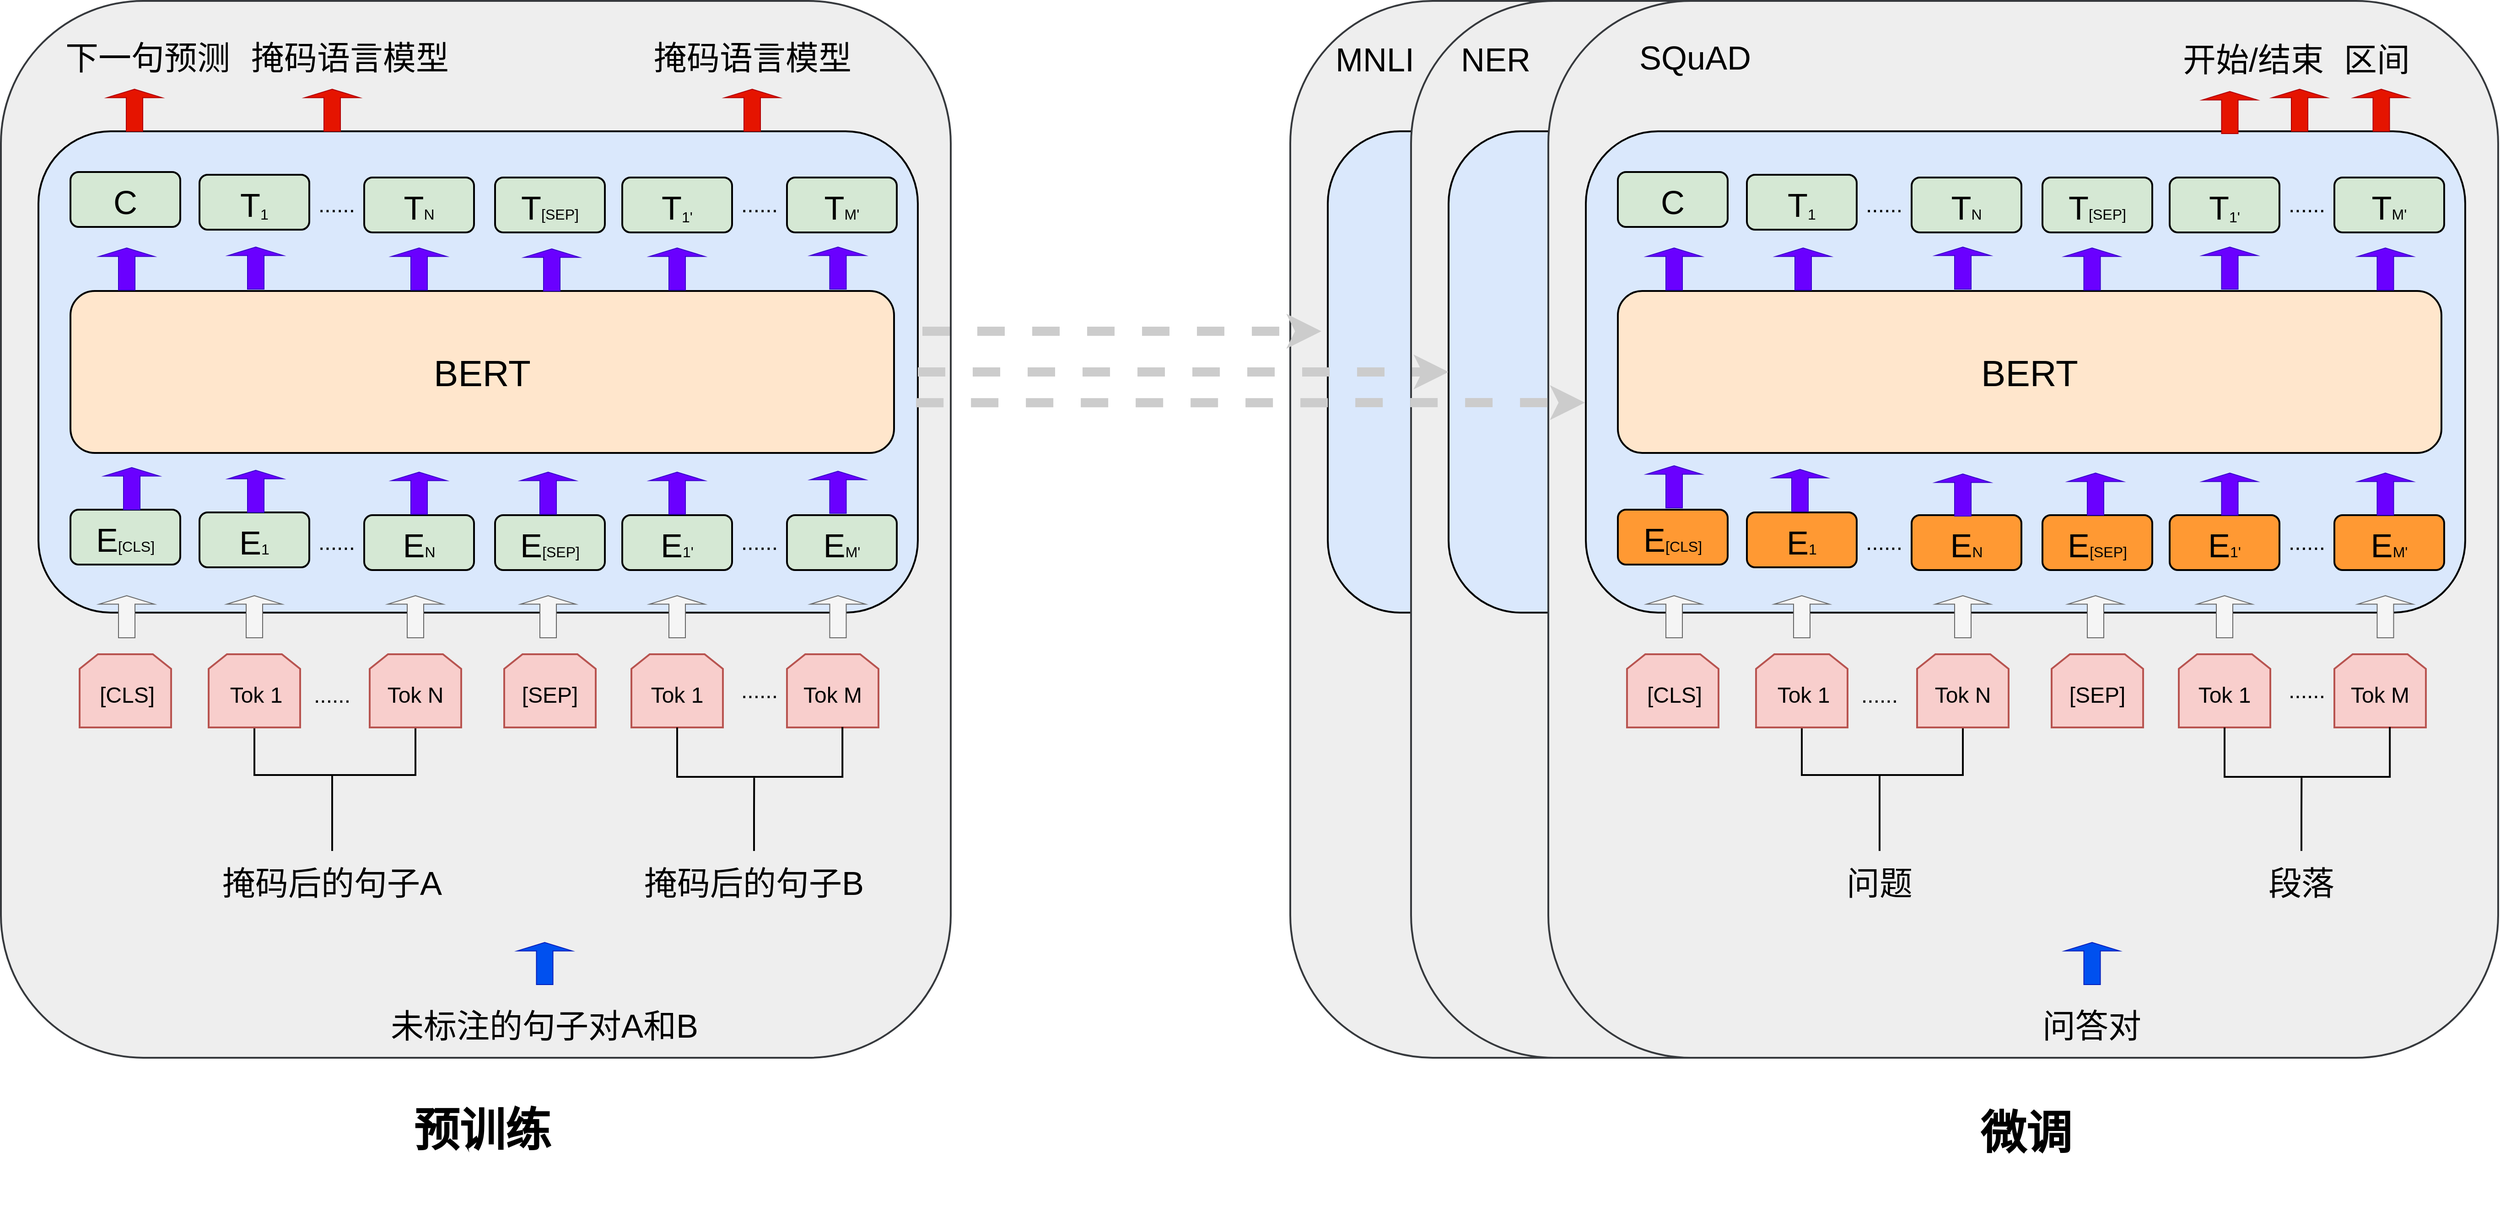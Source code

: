 <mxfile version="27.1.6">
  <diagram name="Page-1" id="RHcWUUviunv-SL23B2lr">
    <mxGraphModel dx="3485" dy="2060" grid="0" gridSize="10" guides="1" tooltips="1" connect="1" arrows="1" fold="1" page="0" pageScale="1" pageWidth="850" pageHeight="1100" math="0" shadow="0">
      <root>
        <mxCell id="0" />
        <mxCell id="1" parent="0" />
        <mxCell id="CfoRzwzxVOL5DCLn1S8z-71" value="" style="rounded=1;whiteSpace=wrap;html=1;strokeWidth=2;fillColor=#eeeeee;strokeColor=#36393d;" vertex="1" parent="1">
          <mxGeometry x="-229" y="51" width="1038" height="1155" as="geometry" />
        </mxCell>
        <mxCell id="CfoRzwzxVOL5DCLn1S8z-65" value="" style="rounded=1;whiteSpace=wrap;html=1;fillColor=#dae8fc;strokeColor=default;strokeWidth=2;" vertex="1" parent="1">
          <mxGeometry x="-188" y="193.5" width="961" height="526" as="geometry" />
        </mxCell>
        <mxCell id="CfoRzwzxVOL5DCLn1S8z-1" value="" style="rounded=1;whiteSpace=wrap;html=1;fillColor=#d5e8d4;strokeColor=#000000;strokeWidth=2;" vertex="1" parent="1">
          <mxGeometry x="-153" y="238" width="120" height="60" as="geometry" />
        </mxCell>
        <mxCell id="CfoRzwzxVOL5DCLn1S8z-2" value="&lt;font style=&quot;font-size: 36px;&quot;&gt;C&lt;/font&gt;" style="text;html=1;align=center;verticalAlign=middle;whiteSpace=wrap;rounded=0;" vertex="1" parent="1">
          <mxGeometry x="-123" y="256" width="60" height="30" as="geometry" />
        </mxCell>
        <mxCell id="CfoRzwzxVOL5DCLn1S8z-3" value="" style="rounded=1;whiteSpace=wrap;html=1;fillColor=#d5e8d4;strokeColor=#000000;strokeWidth=2;" vertex="1" parent="1">
          <mxGeometry x="-12" y="241" width="120" height="60" as="geometry" />
        </mxCell>
        <mxCell id="CfoRzwzxVOL5DCLn1S8z-4" value="&lt;span style=&quot;font-size: 36px;&quot;&gt;T&lt;/span&gt;&lt;sub style=&quot;&quot;&gt;&lt;font style=&quot;font-size: 16px;&quot;&gt;1&lt;/font&gt;&lt;/sub&gt;" style="text;html=1;align=center;verticalAlign=middle;whiteSpace=wrap;rounded=0;" vertex="1" parent="1">
          <mxGeometry x="18" y="259" width="60" height="30" as="geometry" />
        </mxCell>
        <mxCell id="CfoRzwzxVOL5DCLn1S8z-5" value="" style="rounded=1;whiteSpace=wrap;html=1;fillColor=#d5e8d4;strokeColor=#000000;strokeWidth=2;" vertex="1" parent="1">
          <mxGeometry x="168" y="244" width="120" height="60" as="geometry" />
        </mxCell>
        <mxCell id="CfoRzwzxVOL5DCLn1S8z-6" value="&lt;span style=&quot;font-size: 36px;&quot;&gt;T&lt;/span&gt;&lt;span style=&quot;font-size: 16px;&quot;&gt;N&lt;/span&gt;" style="text;html=1;align=center;verticalAlign=middle;whiteSpace=wrap;rounded=0;" vertex="1" parent="1">
          <mxGeometry x="198" y="262" width="60" height="30" as="geometry" />
        </mxCell>
        <mxCell id="CfoRzwzxVOL5DCLn1S8z-7" value="" style="rounded=1;whiteSpace=wrap;html=1;fillColor=#d5e8d4;strokeColor=#000000;strokeWidth=2;" vertex="1" parent="1">
          <mxGeometry x="311" y="244" width="120" height="60" as="geometry" />
        </mxCell>
        <mxCell id="CfoRzwzxVOL5DCLn1S8z-8" value="&lt;span style=&quot;font-size: 36px;&quot;&gt;T&lt;/span&gt;&lt;span style=&quot;font-size: 16px;&quot;&gt;[SEP]&lt;/span&gt;" style="text;html=1;align=center;verticalAlign=middle;whiteSpace=wrap;rounded=0;" vertex="1" parent="1">
          <mxGeometry x="341" y="262" width="60" height="30" as="geometry" />
        </mxCell>
        <mxCell id="CfoRzwzxVOL5DCLn1S8z-9" value="" style="rounded=1;whiteSpace=wrap;html=1;fillColor=#d5e8d4;strokeColor=#000000;strokeWidth=2;" vertex="1" parent="1">
          <mxGeometry x="450" y="244" width="120" height="60" as="geometry" />
        </mxCell>
        <mxCell id="CfoRzwzxVOL5DCLn1S8z-10" value="&lt;span style=&quot;font-size: 36px;&quot;&gt;T&lt;/span&gt;&lt;sub style=&quot;&quot;&gt;&lt;font style=&quot;font-size: 16px;&quot;&gt;1&#39;&lt;/font&gt;&lt;/sub&gt;" style="text;html=1;align=center;verticalAlign=middle;whiteSpace=wrap;rounded=0;" vertex="1" parent="1">
          <mxGeometry x="480" y="262" width="60" height="30" as="geometry" />
        </mxCell>
        <mxCell id="CfoRzwzxVOL5DCLn1S8z-13" value="" style="rounded=1;whiteSpace=wrap;html=1;fillColor=#d5e8d4;strokeColor=#000000;strokeWidth=2;" vertex="1" parent="1">
          <mxGeometry x="630" y="244" width="120" height="60" as="geometry" />
        </mxCell>
        <mxCell id="CfoRzwzxVOL5DCLn1S8z-14" value="&lt;span style=&quot;font-size: 36px;&quot;&gt;T&lt;/span&gt;&lt;span style=&quot;font-size: 16px;&quot;&gt;M&#39;&lt;/span&gt;" style="text;html=1;align=center;verticalAlign=middle;whiteSpace=wrap;rounded=0;" vertex="1" parent="1">
          <mxGeometry x="660" y="262" width="60" height="30" as="geometry" />
        </mxCell>
        <mxCell id="CfoRzwzxVOL5DCLn1S8z-15" value="&lt;font style=&quot;font-size: 24px;&quot;&gt;......&lt;/font&gt;" style="text;html=1;align=center;verticalAlign=middle;whiteSpace=wrap;rounded=0;" vertex="1" parent="1">
          <mxGeometry x="108" y="259" width="60" height="30" as="geometry" />
        </mxCell>
        <mxCell id="CfoRzwzxVOL5DCLn1S8z-17" value="&lt;font style=&quot;font-size: 24px;&quot;&gt;......&lt;/font&gt;" style="text;html=1;align=center;verticalAlign=middle;whiteSpace=wrap;rounded=0;" vertex="1" parent="1">
          <mxGeometry x="570" y="259" width="60" height="30" as="geometry" />
        </mxCell>
        <mxCell id="CfoRzwzxVOL5DCLn1S8z-18" value="" style="rounded=1;whiteSpace=wrap;html=1;fillColor=#d5e8d4;strokeColor=#000000;strokeWidth=2;" vertex="1" parent="1">
          <mxGeometry x="-153" y="607" width="120" height="60" as="geometry" />
        </mxCell>
        <mxCell id="CfoRzwzxVOL5DCLn1S8z-19" value="&lt;span style=&quot;font-size: 36px;&quot;&gt;E&lt;/span&gt;&lt;font style=&quot;font-size: 16px;&quot;&gt;[CLS]&lt;/font&gt;" style="text;html=1;align=center;verticalAlign=middle;whiteSpace=wrap;rounded=0;" vertex="1" parent="1">
          <mxGeometry x="-123" y="625" width="60" height="30" as="geometry" />
        </mxCell>
        <mxCell id="CfoRzwzxVOL5DCLn1S8z-20" value="" style="rounded=1;whiteSpace=wrap;html=1;fillColor=#d5e8d4;strokeColor=#000000;strokeWidth=2;" vertex="1" parent="1">
          <mxGeometry x="-12" y="610" width="120" height="60" as="geometry" />
        </mxCell>
        <mxCell id="CfoRzwzxVOL5DCLn1S8z-21" value="&lt;sub style=&quot;&quot;&gt;&lt;font style=&quot;font-size: 36px;&quot;&gt;E&lt;/font&gt;&lt;font style=&quot;font-size: 16px;&quot;&gt;1&lt;/font&gt;&lt;/sub&gt;" style="text;html=1;align=center;verticalAlign=middle;whiteSpace=wrap;rounded=0;" vertex="1" parent="1">
          <mxGeometry x="18" y="628" width="60" height="30" as="geometry" />
        </mxCell>
        <mxCell id="CfoRzwzxVOL5DCLn1S8z-22" value="" style="rounded=1;whiteSpace=wrap;html=1;fillColor=#d5e8d4;strokeColor=#000000;strokeWidth=2;" vertex="1" parent="1">
          <mxGeometry x="168" y="613" width="120" height="60" as="geometry" />
        </mxCell>
        <mxCell id="CfoRzwzxVOL5DCLn1S8z-23" value="&lt;span style=&quot;font-size: 36px;&quot;&gt;E&lt;/span&gt;&lt;span style=&quot;font-size: 16px;&quot;&gt;N&lt;/span&gt;" style="text;html=1;align=center;verticalAlign=middle;whiteSpace=wrap;rounded=0;" vertex="1" parent="1">
          <mxGeometry x="198" y="631" width="60" height="30" as="geometry" />
        </mxCell>
        <mxCell id="CfoRzwzxVOL5DCLn1S8z-24" value="" style="rounded=1;whiteSpace=wrap;html=1;fillColor=#d5e8d4;strokeColor=#000000;strokeWidth=2;" vertex="1" parent="1">
          <mxGeometry x="311" y="613" width="120" height="60" as="geometry" />
        </mxCell>
        <mxCell id="CfoRzwzxVOL5DCLn1S8z-25" value="&lt;span style=&quot;font-size: 36px;&quot;&gt;E&lt;/span&gt;&lt;span style=&quot;font-size: 16px;&quot;&gt;[SEP]&lt;/span&gt;" style="text;html=1;align=center;verticalAlign=middle;whiteSpace=wrap;rounded=0;" vertex="1" parent="1">
          <mxGeometry x="341" y="631" width="60" height="30" as="geometry" />
        </mxCell>
        <mxCell id="CfoRzwzxVOL5DCLn1S8z-26" value="" style="rounded=1;whiteSpace=wrap;html=1;fillColor=#d5e8d4;strokeColor=#000000;strokeWidth=2;" vertex="1" parent="1">
          <mxGeometry x="450" y="613" width="120" height="60" as="geometry" />
        </mxCell>
        <mxCell id="CfoRzwzxVOL5DCLn1S8z-27" value="&lt;sub style=&quot;&quot;&gt;&lt;font style=&quot;font-size: 36px;&quot;&gt;E&lt;/font&gt;&lt;font style=&quot;font-size: 16px;&quot;&gt;1&#39;&lt;/font&gt;&lt;/sub&gt;" style="text;html=1;align=center;verticalAlign=middle;whiteSpace=wrap;rounded=0;" vertex="1" parent="1">
          <mxGeometry x="480" y="631" width="60" height="30" as="geometry" />
        </mxCell>
        <mxCell id="CfoRzwzxVOL5DCLn1S8z-28" value="" style="rounded=1;whiteSpace=wrap;html=1;fillColor=#d5e8d4;strokeColor=#000000;strokeWidth=2;" vertex="1" parent="1">
          <mxGeometry x="630" y="613" width="120" height="60" as="geometry" />
        </mxCell>
        <mxCell id="CfoRzwzxVOL5DCLn1S8z-29" value="&lt;span style=&quot;font-size: 36px;&quot;&gt;E&lt;/span&gt;&lt;span style=&quot;font-size: 16px;&quot;&gt;M&#39;&lt;/span&gt;" style="text;html=1;align=center;verticalAlign=middle;whiteSpace=wrap;rounded=0;" vertex="1" parent="1">
          <mxGeometry x="660" y="631" width="60" height="30" as="geometry" />
        </mxCell>
        <mxCell id="CfoRzwzxVOL5DCLn1S8z-30" value="&lt;font style=&quot;font-size: 24px;&quot;&gt;......&lt;/font&gt;" style="text;html=1;align=center;verticalAlign=middle;whiteSpace=wrap;rounded=0;" vertex="1" parent="1">
          <mxGeometry x="108" y="628" width="60" height="30" as="geometry" />
        </mxCell>
        <mxCell id="CfoRzwzxVOL5DCLn1S8z-31" value="&lt;font style=&quot;font-size: 24px;&quot;&gt;......&lt;/font&gt;" style="text;html=1;align=center;verticalAlign=middle;whiteSpace=wrap;rounded=0;" vertex="1" parent="1">
          <mxGeometry x="570" y="628" width="60" height="30" as="geometry" />
        </mxCell>
        <mxCell id="CfoRzwzxVOL5DCLn1S8z-38" value="" style="shape=loopLimit;whiteSpace=wrap;html=1;strokeWidth=2;fillColor=#f8cecc;strokeColor=#b85450;" vertex="1" parent="1">
          <mxGeometry x="-143" y="765" width="100" height="80" as="geometry" />
        </mxCell>
        <mxCell id="CfoRzwzxVOL5DCLn1S8z-39" value="&lt;font style=&quot;font-size: 24px;&quot;&gt;[CLS]&lt;/font&gt;" style="text;html=1;align=center;verticalAlign=middle;whiteSpace=wrap;rounded=0;" vertex="1" parent="1">
          <mxGeometry x="-121.5" y="795" width="60" height="30" as="geometry" />
        </mxCell>
        <mxCell id="CfoRzwzxVOL5DCLn1S8z-76" style="edgeStyle=orthogonalEdgeStyle;rounded=0;orthogonalLoop=1;jettySize=auto;html=1;exitX=0.5;exitY=1;exitDx=0;exitDy=0;entryX=0.5;entryY=1;entryDx=0;entryDy=0;strokeWidth=2;endArrow=none;startFill=0;" edge="1" parent="1" source="CfoRzwzxVOL5DCLn1S8z-40" target="CfoRzwzxVOL5DCLn1S8z-42">
          <mxGeometry relative="1" as="geometry">
            <Array as="points">
              <mxPoint x="48" y="897" />
              <mxPoint x="224" y="897" />
            </Array>
          </mxGeometry>
        </mxCell>
        <mxCell id="CfoRzwzxVOL5DCLn1S8z-40" value="" style="shape=loopLimit;whiteSpace=wrap;html=1;strokeWidth=2;fillColor=#f8cecc;strokeColor=#b85450;" vertex="1" parent="1">
          <mxGeometry x="-2" y="765" width="100" height="80" as="geometry" />
        </mxCell>
        <mxCell id="CfoRzwzxVOL5DCLn1S8z-41" value="&lt;span style=&quot;font-size: 24px;&quot;&gt;Tok 1&lt;/span&gt;" style="text;html=1;align=center;verticalAlign=middle;whiteSpace=wrap;rounded=0;" vertex="1" parent="1">
          <mxGeometry x="19.5" y="795" width="60" height="30" as="geometry" />
        </mxCell>
        <mxCell id="CfoRzwzxVOL5DCLn1S8z-42" value="" style="shape=loopLimit;whiteSpace=wrap;html=1;strokeWidth=2;fillColor=#f8cecc;strokeColor=#b85450;" vertex="1" parent="1">
          <mxGeometry x="174" y="765" width="100" height="80" as="geometry" />
        </mxCell>
        <mxCell id="CfoRzwzxVOL5DCLn1S8z-43" value="&lt;span style=&quot;font-size: 24px;&quot;&gt;Tok N&lt;/span&gt;" style="text;html=1;align=center;verticalAlign=middle;whiteSpace=wrap;rounded=0;" vertex="1" parent="1">
          <mxGeometry x="188.25" y="795" width="71.5" height="30" as="geometry" />
        </mxCell>
        <mxCell id="CfoRzwzxVOL5DCLn1S8z-44" value="" style="shape=loopLimit;whiteSpace=wrap;html=1;strokeWidth=2;fillColor=#f8cecc;strokeColor=#b85450;" vertex="1" parent="1">
          <mxGeometry x="321" y="765" width="100" height="80" as="geometry" />
        </mxCell>
        <mxCell id="CfoRzwzxVOL5DCLn1S8z-45" value="&lt;span style=&quot;font-size: 24px;&quot;&gt;[SEP]&lt;/span&gt;" style="text;html=1;align=center;verticalAlign=middle;whiteSpace=wrap;rounded=0;" vertex="1" parent="1">
          <mxGeometry x="335.25" y="795" width="71.5" height="30" as="geometry" />
        </mxCell>
        <mxCell id="CfoRzwzxVOL5DCLn1S8z-46" value="" style="shape=loopLimit;whiteSpace=wrap;html=1;strokeWidth=2;fillColor=#f8cecc;strokeColor=#b85450;" vertex="1" parent="1">
          <mxGeometry x="460" y="765" width="100" height="80" as="geometry" />
        </mxCell>
        <mxCell id="CfoRzwzxVOL5DCLn1S8z-47" value="&lt;span style=&quot;font-size: 24px;&quot;&gt;Tok 1&lt;/span&gt;" style="text;html=1;align=center;verticalAlign=middle;whiteSpace=wrap;rounded=0;" vertex="1" parent="1">
          <mxGeometry x="474.25" y="795" width="71.5" height="30" as="geometry" />
        </mxCell>
        <mxCell id="CfoRzwzxVOL5DCLn1S8z-48" value="" style="shape=loopLimit;whiteSpace=wrap;html=1;strokeWidth=2;fillColor=#f8cecc;strokeColor=#b85450;" vertex="1" parent="1">
          <mxGeometry x="630" y="765" width="100" height="80" as="geometry" />
        </mxCell>
        <mxCell id="CfoRzwzxVOL5DCLn1S8z-49" value="&lt;span style=&quot;font-size: 24px;&quot;&gt;Tok M&lt;/span&gt;" style="text;html=1;align=center;verticalAlign=middle;whiteSpace=wrap;rounded=0;" vertex="1" parent="1">
          <mxGeometry x="644.25" y="795" width="71.5" height="30" as="geometry" />
        </mxCell>
        <mxCell id="CfoRzwzxVOL5DCLn1S8z-50" value="&lt;font style=&quot;font-size: 24px;&quot;&gt;......&lt;/font&gt;" style="text;html=1;align=center;verticalAlign=middle;whiteSpace=wrap;rounded=0;" vertex="1" parent="1">
          <mxGeometry x="103" y="795" width="60" height="30" as="geometry" />
        </mxCell>
        <mxCell id="CfoRzwzxVOL5DCLn1S8z-51" value="&lt;font style=&quot;font-size: 24px;&quot;&gt;......&lt;/font&gt;" style="text;html=1;align=center;verticalAlign=middle;whiteSpace=wrap;rounded=0;" vertex="1" parent="1">
          <mxGeometry x="570" y="790" width="60" height="30" as="geometry" />
        </mxCell>
        <mxCell id="CfoRzwzxVOL5DCLn1S8z-53" value="" style="shape=singleArrow;direction=north;whiteSpace=wrap;html=1;fillColor=#e51400;fontColor=#ffffff;strokeColor=#B20000;" vertex="1" parent="1">
          <mxGeometry x="-113" y="147.5" width="60" height="46" as="geometry" />
        </mxCell>
        <mxCell id="CfoRzwzxVOL5DCLn1S8z-54" value="" style="shape=singleArrow;direction=north;whiteSpace=wrap;html=1;fillColor=#f5f5f5;fontColor=#333333;strokeColor=#666666;" vertex="1" parent="1">
          <mxGeometry x="18" y="701" width="60" height="46" as="geometry" />
        </mxCell>
        <mxCell id="CfoRzwzxVOL5DCLn1S8z-56" value="" style="shape=singleArrow;direction=north;whiteSpace=wrap;html=1;fillColor=#f5f5f5;fontColor=#333333;strokeColor=#666666;" vertex="1" parent="1">
          <mxGeometry x="194" y="701" width="60" height="46" as="geometry" />
        </mxCell>
        <mxCell id="CfoRzwzxVOL5DCLn1S8z-57" value="" style="shape=singleArrow;direction=north;whiteSpace=wrap;html=1;fillColor=#f5f5f5;fontColor=#333333;strokeColor=#666666;" vertex="1" parent="1">
          <mxGeometry x="339" y="701" width="60" height="46" as="geometry" />
        </mxCell>
        <mxCell id="CfoRzwzxVOL5DCLn1S8z-58" value="" style="shape=singleArrow;direction=north;whiteSpace=wrap;html=1;fillColor=#f5f5f5;fontColor=#333333;strokeColor=#666666;" vertex="1" parent="1">
          <mxGeometry x="480" y="701" width="60" height="46" as="geometry" />
        </mxCell>
        <mxCell id="CfoRzwzxVOL5DCLn1S8z-59" value="" style="shape=singleArrow;direction=north;whiteSpace=wrap;html=1;fillColor=#f5f5f5;fontColor=#333333;strokeColor=#666666;" vertex="1" parent="1">
          <mxGeometry x="655.75" y="701" width="60" height="46" as="geometry" />
        </mxCell>
        <mxCell id="CfoRzwzxVOL5DCLn1S8z-60" value="" style="shape=singleArrow;direction=north;whiteSpace=wrap;html=1;fillColor=#f5f5f5;fontColor=#333333;strokeColor=#666666;" vertex="1" parent="1">
          <mxGeometry x="-121.5" y="701" width="60" height="46" as="geometry" />
        </mxCell>
        <mxCell id="CfoRzwzxVOL5DCLn1S8z-63" value="" style="rounded=1;whiteSpace=wrap;html=1;strokeWidth=2;fillColor=#ffe6cc;strokeColor=#000000;" vertex="1" parent="1">
          <mxGeometry x="-153" y="368" width="900" height="177" as="geometry" />
        </mxCell>
        <mxCell id="CfoRzwzxVOL5DCLn1S8z-64" value="&lt;font style=&quot;font-size: 40px;&quot;&gt;BERT&lt;/font&gt;" style="text;html=1;align=center;verticalAlign=middle;whiteSpace=wrap;rounded=0;" vertex="1" parent="1">
          <mxGeometry x="234" y="433" width="126" height="47" as="geometry" />
        </mxCell>
        <mxCell id="CfoRzwzxVOL5DCLn1S8z-66" value="" style="shape=singleArrow;direction=north;whiteSpace=wrap;html=1;fillColor=#e51400;fontColor=#ffffff;strokeColor=#B20000;" vertex="1" parent="1">
          <mxGeometry x="103" y="147.5" width="60" height="46" as="geometry" />
        </mxCell>
        <mxCell id="CfoRzwzxVOL5DCLn1S8z-67" value="" style="shape=singleArrow;direction=north;whiteSpace=wrap;html=1;fillColor=#e51400;fontColor=#ffffff;strokeColor=#B20000;" vertex="1" parent="1">
          <mxGeometry x="562" y="147.5" width="60" height="46" as="geometry" />
        </mxCell>
        <mxCell id="CfoRzwzxVOL5DCLn1S8z-68" value="&lt;font style=&quot;font-size: 36px;&quot;&gt;下一句预测&lt;/font&gt;" style="text;html=1;align=center;verticalAlign=middle;whiteSpace=wrap;rounded=0;" vertex="1" parent="1">
          <mxGeometry x="-170" y="77.5" width="203" height="70" as="geometry" />
        </mxCell>
        <mxCell id="CfoRzwzxVOL5DCLn1S8z-69" value="&lt;span style=&quot;font-size: 36px;&quot;&gt;掩码语言模型&lt;/span&gt;" style="text;html=1;align=center;verticalAlign=middle;whiteSpace=wrap;rounded=0;" vertex="1" parent="1">
          <mxGeometry x="33" y="77.5" width="238.5" height="70" as="geometry" />
        </mxCell>
        <mxCell id="CfoRzwzxVOL5DCLn1S8z-70" value="&lt;span style=&quot;font-size: 36px;&quot;&gt;掩码语言模型&lt;/span&gt;" style="text;html=1;align=center;verticalAlign=middle;whiteSpace=wrap;rounded=0;" vertex="1" parent="1">
          <mxGeometry x="472.75" y="77.5" width="238.5" height="70" as="geometry" />
        </mxCell>
        <mxCell id="CfoRzwzxVOL5DCLn1S8z-77" style="edgeStyle=orthogonalEdgeStyle;rounded=0;orthogonalLoop=1;jettySize=auto;html=1;exitX=0.5;exitY=0;exitDx=0;exitDy=0;strokeWidth=2;endArrow=none;startFill=0;" edge="1" parent="1" source="CfoRzwzxVOL5DCLn1S8z-72">
          <mxGeometry relative="1" as="geometry">
            <mxPoint x="133" y="896" as="targetPoint" />
            <Array as="points">
              <mxPoint x="133" y="929" />
              <mxPoint x="133" y="929" />
            </Array>
          </mxGeometry>
        </mxCell>
        <mxCell id="CfoRzwzxVOL5DCLn1S8z-72" value="&lt;span style=&quot;font-size: 36px;&quot;&gt;掩码后的句子A&lt;/span&gt;" style="text;html=1;align=center;verticalAlign=middle;whiteSpace=wrap;rounded=0;" vertex="1" parent="1">
          <mxGeometry x="-20" y="980" width="306" height="70" as="geometry" />
        </mxCell>
        <mxCell id="CfoRzwzxVOL5DCLn1S8z-80" style="edgeStyle=orthogonalEdgeStyle;rounded=0;orthogonalLoop=1;jettySize=auto;html=1;exitX=0.5;exitY=0;exitDx=0;exitDy=0;endArrow=none;startFill=0;strokeWidth=2;" edge="1" parent="1" source="CfoRzwzxVOL5DCLn1S8z-73">
          <mxGeometry relative="1" as="geometry">
            <mxPoint x="594.143" y="900.143" as="targetPoint" />
          </mxGeometry>
        </mxCell>
        <mxCell id="CfoRzwzxVOL5DCLn1S8z-73" value="&lt;span style=&quot;font-size: 36px;&quot;&gt;掩码后的句子B&lt;/span&gt;" style="text;html=1;align=center;verticalAlign=middle;whiteSpace=wrap;rounded=0;" vertex="1" parent="1">
          <mxGeometry x="441" y="980" width="306" height="70" as="geometry" />
        </mxCell>
        <mxCell id="CfoRzwzxVOL5DCLn1S8z-74" value="&lt;span style=&quot;font-size: 36px;&quot;&gt;未标注的句子对A和B&lt;/span&gt;" style="text;html=1;align=center;verticalAlign=middle;whiteSpace=wrap;rounded=0;" vertex="1" parent="1">
          <mxGeometry x="164.25" y="1136" width="402" height="70" as="geometry" />
        </mxCell>
        <mxCell id="CfoRzwzxVOL5DCLn1S8z-75" value="" style="shape=singleArrow;direction=north;whiteSpace=wrap;html=1;fillColor=#0050ef;fontColor=#ffffff;strokeColor=#001DBC;" vertex="1" parent="1">
          <mxGeometry x="335.25" y="1080" width="60" height="46" as="geometry" />
        </mxCell>
        <mxCell id="CfoRzwzxVOL5DCLn1S8z-78" style="edgeStyle=orthogonalEdgeStyle;rounded=0;orthogonalLoop=1;jettySize=auto;html=1;exitX=0.5;exitY=1;exitDx=0;exitDy=0;entryX=0.606;entryY=0.993;entryDx=0;entryDy=0;entryPerimeter=0;endArrow=none;startFill=0;strokeWidth=2;" edge="1" parent="1" source="CfoRzwzxVOL5DCLn1S8z-46" target="CfoRzwzxVOL5DCLn1S8z-48">
          <mxGeometry relative="1" as="geometry">
            <Array as="points">
              <mxPoint x="510" y="899" />
              <mxPoint x="691" y="899" />
            </Array>
          </mxGeometry>
        </mxCell>
        <mxCell id="CfoRzwzxVOL5DCLn1S8z-147" value="" style="rounded=1;whiteSpace=wrap;html=1;strokeWidth=2;fillColor=#eeeeee;strokeColor=#36393d;" vertex="1" parent="1">
          <mxGeometry x="1180" y="51" width="1038" height="1155" as="geometry" />
        </mxCell>
        <mxCell id="CfoRzwzxVOL5DCLn1S8z-148" value="" style="rounded=1;whiteSpace=wrap;html=1;fillColor=#dae8fc;strokeColor=default;strokeWidth=2;" vertex="1" parent="1">
          <mxGeometry x="1221" y="193.5" width="961" height="526" as="geometry" />
        </mxCell>
        <mxCell id="CfoRzwzxVOL5DCLn1S8z-203" value="&lt;span style=&quot;font-size: 36px;&quot;&gt;MNLI&lt;/span&gt;" style="text;html=1;align=center;verticalAlign=middle;whiteSpace=wrap;rounded=0;" vertex="1" parent="1">
          <mxGeometry x="1171" y="80" width="203" height="70" as="geometry" />
        </mxCell>
        <mxCell id="CfoRzwzxVOL5DCLn1S8z-280" value="" style="rounded=1;whiteSpace=wrap;html=1;strokeWidth=2;fillColor=#eeeeee;strokeColor=#36393d;" vertex="1" parent="1">
          <mxGeometry x="1312" y="51" width="1038" height="1155" as="geometry" />
        </mxCell>
        <mxCell id="CfoRzwzxVOL5DCLn1S8z-281" value="" style="rounded=1;whiteSpace=wrap;html=1;fillColor=#dae8fc;strokeColor=default;strokeWidth=2;" vertex="1" parent="1">
          <mxGeometry x="1353" y="193.5" width="961" height="526" as="geometry" />
        </mxCell>
        <mxCell id="CfoRzwzxVOL5DCLn1S8z-282" value="&lt;span style=&quot;font-size: 36px;&quot;&gt;NER&lt;/span&gt;" style="text;html=1;align=center;verticalAlign=middle;whiteSpace=wrap;rounded=0;" vertex="1" parent="1">
          <mxGeometry x="1303" y="80" width="203" height="70" as="geometry" />
        </mxCell>
        <mxCell id="CfoRzwzxVOL5DCLn1S8z-81" value="" style="rounded=1;whiteSpace=wrap;html=1;strokeWidth=2;fillColor=#eeeeee;strokeColor=#36393d;" vertex="1" parent="1">
          <mxGeometry x="1462" y="51" width="1038" height="1155" as="geometry" />
        </mxCell>
        <mxCell id="CfoRzwzxVOL5DCLn1S8z-82" value="" style="rounded=1;whiteSpace=wrap;html=1;fillColor=#dae8fc;strokeColor=default;strokeWidth=2;" vertex="1" parent="1">
          <mxGeometry x="1503" y="193.5" width="961" height="526" as="geometry" />
        </mxCell>
        <mxCell id="CfoRzwzxVOL5DCLn1S8z-83" value="" style="rounded=1;whiteSpace=wrap;html=1;fillColor=#d5e8d4;strokeColor=#000000;strokeWidth=2;" vertex="1" parent="1">
          <mxGeometry x="1538" y="238" width="120" height="60" as="geometry" />
        </mxCell>
        <mxCell id="CfoRzwzxVOL5DCLn1S8z-84" value="&lt;font style=&quot;font-size: 36px;&quot;&gt;C&lt;/font&gt;" style="text;html=1;align=center;verticalAlign=middle;whiteSpace=wrap;rounded=0;" vertex="1" parent="1">
          <mxGeometry x="1568" y="256" width="60" height="30" as="geometry" />
        </mxCell>
        <mxCell id="CfoRzwzxVOL5DCLn1S8z-85" value="" style="rounded=1;whiteSpace=wrap;html=1;fillColor=#d5e8d4;strokeColor=#000000;strokeWidth=2;" vertex="1" parent="1">
          <mxGeometry x="1679" y="241" width="120" height="60" as="geometry" />
        </mxCell>
        <mxCell id="CfoRzwzxVOL5DCLn1S8z-86" value="&lt;span style=&quot;font-size: 36px;&quot;&gt;T&lt;/span&gt;&lt;sub style=&quot;&quot;&gt;&lt;font style=&quot;font-size: 16px;&quot;&gt;1&lt;/font&gt;&lt;/sub&gt;" style="text;html=1;align=center;verticalAlign=middle;whiteSpace=wrap;rounded=0;" vertex="1" parent="1">
          <mxGeometry x="1709" y="259" width="60" height="30" as="geometry" />
        </mxCell>
        <mxCell id="CfoRzwzxVOL5DCLn1S8z-87" value="" style="rounded=1;whiteSpace=wrap;html=1;fillColor=#d5e8d4;strokeColor=#000000;strokeWidth=2;" vertex="1" parent="1">
          <mxGeometry x="1859" y="244" width="120" height="60" as="geometry" />
        </mxCell>
        <mxCell id="CfoRzwzxVOL5DCLn1S8z-88" value="&lt;span style=&quot;font-size: 36px;&quot;&gt;T&lt;/span&gt;&lt;span style=&quot;font-size: 16px;&quot;&gt;N&lt;/span&gt;" style="text;html=1;align=center;verticalAlign=middle;whiteSpace=wrap;rounded=0;" vertex="1" parent="1">
          <mxGeometry x="1889" y="262" width="60" height="30" as="geometry" />
        </mxCell>
        <mxCell id="CfoRzwzxVOL5DCLn1S8z-89" value="" style="rounded=1;whiteSpace=wrap;html=1;fillColor=#d5e8d4;strokeColor=#000000;strokeWidth=2;" vertex="1" parent="1">
          <mxGeometry x="2002" y="244" width="120" height="60" as="geometry" />
        </mxCell>
        <mxCell id="CfoRzwzxVOL5DCLn1S8z-90" value="&lt;span style=&quot;font-size: 36px;&quot;&gt;T&lt;/span&gt;&lt;span style=&quot;font-size: 16px;&quot;&gt;[SEP]&lt;/span&gt;" style="text;html=1;align=center;verticalAlign=middle;whiteSpace=wrap;rounded=0;" vertex="1" parent="1">
          <mxGeometry x="2032" y="262" width="60" height="30" as="geometry" />
        </mxCell>
        <mxCell id="CfoRzwzxVOL5DCLn1S8z-91" value="" style="rounded=1;whiteSpace=wrap;html=1;fillColor=#d5e8d4;strokeColor=#000000;strokeWidth=2;" vertex="1" parent="1">
          <mxGeometry x="2141" y="244" width="120" height="60" as="geometry" />
        </mxCell>
        <mxCell id="CfoRzwzxVOL5DCLn1S8z-92" value="&lt;span style=&quot;font-size: 36px;&quot;&gt;T&lt;/span&gt;&lt;sub style=&quot;&quot;&gt;&lt;font style=&quot;font-size: 16px;&quot;&gt;1&#39;&lt;/font&gt;&lt;/sub&gt;" style="text;html=1;align=center;verticalAlign=middle;whiteSpace=wrap;rounded=0;" vertex="1" parent="1">
          <mxGeometry x="2171" y="262" width="60" height="30" as="geometry" />
        </mxCell>
        <mxCell id="CfoRzwzxVOL5DCLn1S8z-93" value="" style="rounded=1;whiteSpace=wrap;html=1;fillColor=#d5e8d4;strokeColor=#000000;strokeWidth=2;" vertex="1" parent="1">
          <mxGeometry x="2321" y="244" width="120" height="60" as="geometry" />
        </mxCell>
        <mxCell id="CfoRzwzxVOL5DCLn1S8z-94" value="&lt;span style=&quot;font-size: 36px;&quot;&gt;T&lt;/span&gt;&lt;span style=&quot;font-size: 16px;&quot;&gt;M&#39;&lt;/span&gt;" style="text;html=1;align=center;verticalAlign=middle;whiteSpace=wrap;rounded=0;" vertex="1" parent="1">
          <mxGeometry x="2351" y="262" width="60" height="30" as="geometry" />
        </mxCell>
        <mxCell id="CfoRzwzxVOL5DCLn1S8z-95" value="&lt;font style=&quot;font-size: 24px;&quot;&gt;......&lt;/font&gt;" style="text;html=1;align=center;verticalAlign=middle;whiteSpace=wrap;rounded=0;" vertex="1" parent="1">
          <mxGeometry x="1799" y="259" width="60" height="30" as="geometry" />
        </mxCell>
        <mxCell id="CfoRzwzxVOL5DCLn1S8z-96" value="&lt;font style=&quot;font-size: 24px;&quot;&gt;......&lt;/font&gt;" style="text;html=1;align=center;verticalAlign=middle;whiteSpace=wrap;rounded=0;" vertex="1" parent="1">
          <mxGeometry x="2261" y="259" width="60" height="30" as="geometry" />
        </mxCell>
        <mxCell id="CfoRzwzxVOL5DCLn1S8z-97" value="" style="rounded=1;whiteSpace=wrap;html=1;fillColor=#FF9933;strokeColor=#000000;strokeWidth=2;" vertex="1" parent="1">
          <mxGeometry x="1538" y="607" width="120" height="60" as="geometry" />
        </mxCell>
        <mxCell id="CfoRzwzxVOL5DCLn1S8z-98" value="&lt;span style=&quot;font-size: 36px;&quot;&gt;E&lt;/span&gt;&lt;font style=&quot;font-size: 16px;&quot;&gt;[CLS]&lt;/font&gt;" style="text;html=1;align=center;verticalAlign=middle;whiteSpace=wrap;rounded=0;" vertex="1" parent="1">
          <mxGeometry x="1568" y="625" width="60" height="30" as="geometry" />
        </mxCell>
        <mxCell id="CfoRzwzxVOL5DCLn1S8z-99" value="" style="rounded=1;whiteSpace=wrap;html=1;fillColor=#FF9933;strokeColor=#000000;strokeWidth=2;" vertex="1" parent="1">
          <mxGeometry x="1679" y="610" width="120" height="60" as="geometry" />
        </mxCell>
        <mxCell id="CfoRzwzxVOL5DCLn1S8z-100" value="&lt;sub style=&quot;&quot;&gt;&lt;font style=&quot;font-size: 36px;&quot;&gt;E&lt;/font&gt;&lt;font style=&quot;font-size: 16px;&quot;&gt;1&lt;/font&gt;&lt;/sub&gt;" style="text;html=1;align=center;verticalAlign=middle;whiteSpace=wrap;rounded=0;" vertex="1" parent="1">
          <mxGeometry x="1709" y="628" width="60" height="30" as="geometry" />
        </mxCell>
        <mxCell id="CfoRzwzxVOL5DCLn1S8z-101" value="" style="rounded=1;whiteSpace=wrap;html=1;fillColor=#FF9933;strokeColor=#000000;strokeWidth=2;" vertex="1" parent="1">
          <mxGeometry x="1859" y="613" width="120" height="60" as="geometry" />
        </mxCell>
        <mxCell id="CfoRzwzxVOL5DCLn1S8z-102" value="&lt;span style=&quot;font-size: 36px;&quot;&gt;E&lt;/span&gt;&lt;span style=&quot;font-size: 16px;&quot;&gt;N&lt;/span&gt;" style="text;html=1;align=center;verticalAlign=middle;whiteSpace=wrap;rounded=0;" vertex="1" parent="1">
          <mxGeometry x="1889" y="631" width="60" height="30" as="geometry" />
        </mxCell>
        <mxCell id="CfoRzwzxVOL5DCLn1S8z-103" value="" style="rounded=1;whiteSpace=wrap;html=1;fillColor=#FF9933;strokeColor=#000000;strokeWidth=2;" vertex="1" parent="1">
          <mxGeometry x="2002" y="613" width="120" height="60" as="geometry" />
        </mxCell>
        <mxCell id="CfoRzwzxVOL5DCLn1S8z-104" value="&lt;span style=&quot;font-size: 36px;&quot;&gt;E&lt;/span&gt;&lt;span style=&quot;font-size: 16px;&quot;&gt;[SEP]&lt;/span&gt;" style="text;html=1;align=center;verticalAlign=middle;whiteSpace=wrap;rounded=0;" vertex="1" parent="1">
          <mxGeometry x="2032" y="631" width="60" height="30" as="geometry" />
        </mxCell>
        <mxCell id="CfoRzwzxVOL5DCLn1S8z-105" value="" style="rounded=1;whiteSpace=wrap;html=1;fillColor=#FF9933;strokeColor=#000000;strokeWidth=2;" vertex="1" parent="1">
          <mxGeometry x="2141" y="613" width="120" height="60" as="geometry" />
        </mxCell>
        <mxCell id="CfoRzwzxVOL5DCLn1S8z-106" value="&lt;sub style=&quot;&quot;&gt;&lt;font style=&quot;font-size: 36px;&quot;&gt;E&lt;/font&gt;&lt;font style=&quot;font-size: 16px;&quot;&gt;1&#39;&lt;/font&gt;&lt;/sub&gt;" style="text;html=1;align=center;verticalAlign=middle;whiteSpace=wrap;rounded=0;" vertex="1" parent="1">
          <mxGeometry x="2171" y="631" width="60" height="30" as="geometry" />
        </mxCell>
        <mxCell id="CfoRzwzxVOL5DCLn1S8z-107" value="" style="rounded=1;whiteSpace=wrap;html=1;fillColor=#FF9933;strokeColor=#000000;strokeWidth=2;" vertex="1" parent="1">
          <mxGeometry x="2321" y="613" width="120" height="60" as="geometry" />
        </mxCell>
        <mxCell id="CfoRzwzxVOL5DCLn1S8z-108" value="&lt;span style=&quot;font-size: 36px;&quot;&gt;E&lt;/span&gt;&lt;span style=&quot;font-size: 16px;&quot;&gt;M&#39;&lt;/span&gt;" style="text;html=1;align=center;verticalAlign=middle;whiteSpace=wrap;rounded=0;" vertex="1" parent="1">
          <mxGeometry x="2351" y="631" width="60" height="30" as="geometry" />
        </mxCell>
        <mxCell id="CfoRzwzxVOL5DCLn1S8z-109" value="&lt;font style=&quot;font-size: 24px;&quot;&gt;......&lt;/font&gt;" style="text;html=1;align=center;verticalAlign=middle;whiteSpace=wrap;rounded=0;" vertex="1" parent="1">
          <mxGeometry x="1799" y="628" width="60" height="30" as="geometry" />
        </mxCell>
        <mxCell id="CfoRzwzxVOL5DCLn1S8z-110" value="&lt;font style=&quot;font-size: 24px;&quot;&gt;......&lt;/font&gt;" style="text;html=1;align=center;verticalAlign=middle;whiteSpace=wrap;rounded=0;" vertex="1" parent="1">
          <mxGeometry x="2261" y="628" width="60" height="30" as="geometry" />
        </mxCell>
        <mxCell id="CfoRzwzxVOL5DCLn1S8z-111" value="" style="shape=loopLimit;whiteSpace=wrap;html=1;strokeWidth=2;fillColor=#f8cecc;strokeColor=#b85450;" vertex="1" parent="1">
          <mxGeometry x="1548" y="765" width="100" height="80" as="geometry" />
        </mxCell>
        <mxCell id="CfoRzwzxVOL5DCLn1S8z-112" value="&lt;font style=&quot;font-size: 24px;&quot;&gt;[CLS]&lt;/font&gt;" style="text;html=1;align=center;verticalAlign=middle;whiteSpace=wrap;rounded=0;" vertex="1" parent="1">
          <mxGeometry x="1569.5" y="795" width="60" height="30" as="geometry" />
        </mxCell>
        <mxCell id="CfoRzwzxVOL5DCLn1S8z-113" style="edgeStyle=orthogonalEdgeStyle;rounded=0;orthogonalLoop=1;jettySize=auto;html=1;exitX=0.5;exitY=1;exitDx=0;exitDy=0;entryX=0.5;entryY=1;entryDx=0;entryDy=0;strokeWidth=2;endArrow=none;startFill=0;" edge="1" parent="1" source="CfoRzwzxVOL5DCLn1S8z-114" target="CfoRzwzxVOL5DCLn1S8z-116">
          <mxGeometry relative="1" as="geometry">
            <Array as="points">
              <mxPoint x="1739" y="897" />
              <mxPoint x="1915" y="897" />
            </Array>
          </mxGeometry>
        </mxCell>
        <mxCell id="CfoRzwzxVOL5DCLn1S8z-114" value="" style="shape=loopLimit;whiteSpace=wrap;html=1;strokeWidth=2;fillColor=#f8cecc;strokeColor=#b85450;" vertex="1" parent="1">
          <mxGeometry x="1689" y="765" width="100" height="80" as="geometry" />
        </mxCell>
        <mxCell id="CfoRzwzxVOL5DCLn1S8z-115" value="&lt;span style=&quot;font-size: 24px;&quot;&gt;Tok 1&lt;/span&gt;" style="text;html=1;align=center;verticalAlign=middle;whiteSpace=wrap;rounded=0;" vertex="1" parent="1">
          <mxGeometry x="1710.5" y="795" width="60" height="30" as="geometry" />
        </mxCell>
        <mxCell id="CfoRzwzxVOL5DCLn1S8z-116" value="" style="shape=loopLimit;whiteSpace=wrap;html=1;strokeWidth=2;fillColor=#f8cecc;strokeColor=#b85450;" vertex="1" parent="1">
          <mxGeometry x="1865" y="765" width="100" height="80" as="geometry" />
        </mxCell>
        <mxCell id="CfoRzwzxVOL5DCLn1S8z-117" value="&lt;span style=&quot;font-size: 24px;&quot;&gt;Tok N&lt;/span&gt;" style="text;html=1;align=center;verticalAlign=middle;whiteSpace=wrap;rounded=0;" vertex="1" parent="1">
          <mxGeometry x="1879.25" y="795" width="71.5" height="30" as="geometry" />
        </mxCell>
        <mxCell id="CfoRzwzxVOL5DCLn1S8z-118" value="" style="shape=loopLimit;whiteSpace=wrap;html=1;strokeWidth=2;fillColor=#f8cecc;strokeColor=#b85450;" vertex="1" parent="1">
          <mxGeometry x="2012" y="765" width="100" height="80" as="geometry" />
        </mxCell>
        <mxCell id="CfoRzwzxVOL5DCLn1S8z-119" value="&lt;span style=&quot;font-size: 24px;&quot;&gt;[SEP]&lt;/span&gt;" style="text;html=1;align=center;verticalAlign=middle;whiteSpace=wrap;rounded=0;" vertex="1" parent="1">
          <mxGeometry x="2026.25" y="795" width="71.5" height="30" as="geometry" />
        </mxCell>
        <mxCell id="CfoRzwzxVOL5DCLn1S8z-120" value="" style="shape=loopLimit;whiteSpace=wrap;html=1;strokeWidth=2;fillColor=#f8cecc;strokeColor=#b85450;" vertex="1" parent="1">
          <mxGeometry x="2151" y="765" width="100" height="80" as="geometry" />
        </mxCell>
        <mxCell id="CfoRzwzxVOL5DCLn1S8z-121" value="&lt;span style=&quot;font-size: 24px;&quot;&gt;Tok 1&lt;/span&gt;" style="text;html=1;align=center;verticalAlign=middle;whiteSpace=wrap;rounded=0;" vertex="1" parent="1">
          <mxGeometry x="2165.25" y="795" width="71.5" height="30" as="geometry" />
        </mxCell>
        <mxCell id="CfoRzwzxVOL5DCLn1S8z-122" value="" style="shape=loopLimit;whiteSpace=wrap;html=1;strokeWidth=2;fillColor=#f8cecc;strokeColor=#b85450;" vertex="1" parent="1">
          <mxGeometry x="2321" y="765" width="100" height="80" as="geometry" />
        </mxCell>
        <mxCell id="CfoRzwzxVOL5DCLn1S8z-123" value="&lt;span style=&quot;font-size: 24px;&quot;&gt;Tok M&lt;/span&gt;" style="text;html=1;align=center;verticalAlign=middle;whiteSpace=wrap;rounded=0;" vertex="1" parent="1">
          <mxGeometry x="2335.25" y="795" width="71.5" height="30" as="geometry" />
        </mxCell>
        <mxCell id="CfoRzwzxVOL5DCLn1S8z-124" value="&lt;font style=&quot;font-size: 24px;&quot;&gt;......&lt;/font&gt;" style="text;html=1;align=center;verticalAlign=middle;whiteSpace=wrap;rounded=0;" vertex="1" parent="1">
          <mxGeometry x="1794" y="795" width="60" height="30" as="geometry" />
        </mxCell>
        <mxCell id="CfoRzwzxVOL5DCLn1S8z-125" value="&lt;font style=&quot;font-size: 24px;&quot;&gt;......&lt;/font&gt;" style="text;html=1;align=center;verticalAlign=middle;whiteSpace=wrap;rounded=0;" vertex="1" parent="1">
          <mxGeometry x="2261" y="790" width="60" height="30" as="geometry" />
        </mxCell>
        <mxCell id="CfoRzwzxVOL5DCLn1S8z-127" value="" style="shape=singleArrow;direction=north;whiteSpace=wrap;html=1;fillColor=#f5f5f5;fontColor=#333333;strokeColor=#666666;" vertex="1" parent="1">
          <mxGeometry x="1709" y="701" width="60" height="46" as="geometry" />
        </mxCell>
        <mxCell id="CfoRzwzxVOL5DCLn1S8z-128" value="" style="shape=singleArrow;direction=north;whiteSpace=wrap;html=1;fillColor=#f5f5f5;fontColor=#333333;strokeColor=#666666;" vertex="1" parent="1">
          <mxGeometry x="1885" y="701" width="60" height="46" as="geometry" />
        </mxCell>
        <mxCell id="CfoRzwzxVOL5DCLn1S8z-129" value="" style="shape=singleArrow;direction=north;whiteSpace=wrap;html=1;fillColor=#f5f5f5;fontColor=#333333;strokeColor=#666666;" vertex="1" parent="1">
          <mxGeometry x="2030" y="701" width="60" height="46" as="geometry" />
        </mxCell>
        <mxCell id="CfoRzwzxVOL5DCLn1S8z-130" value="" style="shape=singleArrow;direction=north;whiteSpace=wrap;html=1;fillColor=#f5f5f5;fontColor=#333333;strokeColor=#666666;" vertex="1" parent="1">
          <mxGeometry x="2171" y="701" width="60" height="46" as="geometry" />
        </mxCell>
        <mxCell id="CfoRzwzxVOL5DCLn1S8z-131" value="" style="shape=singleArrow;direction=north;whiteSpace=wrap;html=1;fillColor=#f5f5f5;fontColor=#333333;strokeColor=#666666;" vertex="1" parent="1">
          <mxGeometry x="2346.75" y="701" width="60" height="46" as="geometry" />
        </mxCell>
        <mxCell id="CfoRzwzxVOL5DCLn1S8z-132" value="" style="shape=singleArrow;direction=north;whiteSpace=wrap;html=1;fillColor=#f5f5f5;fontColor=#333333;strokeColor=#666666;" vertex="1" parent="1">
          <mxGeometry x="1569.5" y="701" width="60" height="46" as="geometry" />
        </mxCell>
        <mxCell id="CfoRzwzxVOL5DCLn1S8z-133" value="" style="rounded=1;whiteSpace=wrap;html=1;strokeWidth=2;fillColor=#ffe6cc;strokeColor=#000000;" vertex="1" parent="1">
          <mxGeometry x="1538" y="368" width="900" height="177" as="geometry" />
        </mxCell>
        <mxCell id="CfoRzwzxVOL5DCLn1S8z-134" value="&lt;font style=&quot;font-size: 40px;&quot;&gt;BERT&lt;/font&gt;" style="text;html=1;align=center;verticalAlign=middle;whiteSpace=wrap;rounded=0;" vertex="1" parent="1">
          <mxGeometry x="1925" y="433" width="126" height="47" as="geometry" />
        </mxCell>
        <mxCell id="CfoRzwzxVOL5DCLn1S8z-136" value="" style="shape=singleArrow;direction=north;whiteSpace=wrap;html=1;fillColor=#e51400;fontColor=#ffffff;strokeColor=#B20000;" vertex="1" parent="1">
          <mxGeometry x="2253" y="147.5" width="60" height="46" as="geometry" />
        </mxCell>
        <mxCell id="CfoRzwzxVOL5DCLn1S8z-137" value="&lt;span style=&quot;font-size: 36px;&quot;&gt;SQuAD&lt;/span&gt;" style="text;html=1;align=center;verticalAlign=middle;whiteSpace=wrap;rounded=0;" vertex="1" parent="1">
          <mxGeometry x="1521" y="77.5" width="203" height="70" as="geometry" />
        </mxCell>
        <mxCell id="CfoRzwzxVOL5DCLn1S8z-138" value="&lt;span style=&quot;font-size: 36px;&quot;&gt;开始/结束&lt;/span&gt;" style="text;html=1;align=center;verticalAlign=middle;whiteSpace=wrap;rounded=0;" vertex="1" parent="1">
          <mxGeometry x="2112.5" y="80" width="238.5" height="70" as="geometry" />
        </mxCell>
        <mxCell id="CfoRzwzxVOL5DCLn1S8z-139" value="&lt;span style=&quot;font-size: 36px;&quot;&gt;区间&lt;/span&gt;" style="text;html=1;align=center;verticalAlign=middle;whiteSpace=wrap;rounded=0;" vertex="1" parent="1">
          <mxGeometry x="2248" y="80" width="238.5" height="70" as="geometry" />
        </mxCell>
        <mxCell id="CfoRzwzxVOL5DCLn1S8z-140" style="edgeStyle=orthogonalEdgeStyle;rounded=0;orthogonalLoop=1;jettySize=auto;html=1;exitX=0.5;exitY=0;exitDx=0;exitDy=0;strokeWidth=2;endArrow=none;startFill=0;" edge="1" parent="1" source="CfoRzwzxVOL5DCLn1S8z-141">
          <mxGeometry relative="1" as="geometry">
            <mxPoint x="1824" y="896" as="targetPoint" />
            <Array as="points">
              <mxPoint x="1824" y="929" />
              <mxPoint x="1824" y="929" />
            </Array>
          </mxGeometry>
        </mxCell>
        <mxCell id="CfoRzwzxVOL5DCLn1S8z-141" value="&lt;span style=&quot;font-size: 36px;&quot;&gt;问题&lt;/span&gt;" style="text;html=1;align=center;verticalAlign=middle;whiteSpace=wrap;rounded=0;" vertex="1" parent="1">
          <mxGeometry x="1671" y="980" width="306" height="70" as="geometry" />
        </mxCell>
        <mxCell id="CfoRzwzxVOL5DCLn1S8z-142" style="edgeStyle=orthogonalEdgeStyle;rounded=0;orthogonalLoop=1;jettySize=auto;html=1;exitX=0.5;exitY=0;exitDx=0;exitDy=0;endArrow=none;startFill=0;strokeWidth=2;" edge="1" parent="1" source="CfoRzwzxVOL5DCLn1S8z-143">
          <mxGeometry relative="1" as="geometry">
            <mxPoint x="2285.143" y="900.143" as="targetPoint" />
          </mxGeometry>
        </mxCell>
        <mxCell id="CfoRzwzxVOL5DCLn1S8z-143" value="&lt;span style=&quot;font-size: 36px;&quot;&gt;段落&lt;/span&gt;" style="text;html=1;align=center;verticalAlign=middle;whiteSpace=wrap;rounded=0;" vertex="1" parent="1">
          <mxGeometry x="2132" y="980" width="306" height="70" as="geometry" />
        </mxCell>
        <mxCell id="CfoRzwzxVOL5DCLn1S8z-144" value="&lt;span style=&quot;font-size: 36px;&quot;&gt;问答对&lt;/span&gt;" style="text;html=1;align=center;verticalAlign=middle;whiteSpace=wrap;rounded=0;" vertex="1" parent="1">
          <mxGeometry x="1855.25" y="1136" width="402" height="70" as="geometry" />
        </mxCell>
        <mxCell id="CfoRzwzxVOL5DCLn1S8z-145" value="" style="shape=singleArrow;direction=north;whiteSpace=wrap;html=1;fillColor=#0050ef;fontColor=#ffffff;strokeColor=#001DBC;" vertex="1" parent="1">
          <mxGeometry x="2026.25" y="1080" width="60" height="46" as="geometry" />
        </mxCell>
        <mxCell id="CfoRzwzxVOL5DCLn1S8z-146" style="edgeStyle=orthogonalEdgeStyle;rounded=0;orthogonalLoop=1;jettySize=auto;html=1;exitX=0.5;exitY=1;exitDx=0;exitDy=0;entryX=0.606;entryY=0.993;entryDx=0;entryDy=0;entryPerimeter=0;endArrow=none;startFill=0;strokeWidth=2;" edge="1" parent="1" source="CfoRzwzxVOL5DCLn1S8z-120" target="CfoRzwzxVOL5DCLn1S8z-122">
          <mxGeometry relative="1" as="geometry">
            <Array as="points">
              <mxPoint x="2201" y="899" />
              <mxPoint x="2382" y="899" />
            </Array>
          </mxGeometry>
        </mxCell>
        <mxCell id="CfoRzwzxVOL5DCLn1S8z-287" value="" style="shape=singleArrow;direction=north;whiteSpace=wrap;html=1;fillColor=#e51400;fontColor=#ffffff;strokeColor=#B20000;" vertex="1" parent="1">
          <mxGeometry x="2342.25" y="147.5" width="60" height="46" as="geometry" />
        </mxCell>
        <mxCell id="CfoRzwzxVOL5DCLn1S8z-288" value="" style="shape=singleArrow;direction=north;whiteSpace=wrap;html=1;fillColor=#e51400;fontColor=#ffffff;strokeColor=#B20000;" vertex="1" parent="1">
          <mxGeometry x="2176.75" y="150" width="60" height="46" as="geometry" />
        </mxCell>
        <mxCell id="CfoRzwzxVOL5DCLn1S8z-291" value="" style="endArrow=classic;html=1;rounded=0;strokeWidth=10;endFill=1;dashed=1;strokeColor=#CCCCCC;" edge="1" parent="1">
          <mxGeometry width="50" height="50" relative="1" as="geometry">
            <mxPoint x="778" y="412" as="sourcePoint" />
            <mxPoint x="1214" y="412" as="targetPoint" />
          </mxGeometry>
        </mxCell>
        <mxCell id="CfoRzwzxVOL5DCLn1S8z-293" value="" style="endArrow=classic;html=1;rounded=0;exitX=1;exitY=0.5;exitDx=0;exitDy=0;entryX=0;entryY=0.5;entryDx=0;entryDy=0;strokeWidth=10;endFill=1;dashed=1;strokeColor=#CCCCCC;" edge="1" parent="1" source="CfoRzwzxVOL5DCLn1S8z-65" target="CfoRzwzxVOL5DCLn1S8z-281">
          <mxGeometry width="50" height="50" relative="1" as="geometry">
            <mxPoint x="1084" y="780" as="sourcePoint" />
            <mxPoint x="1134" y="730" as="targetPoint" />
          </mxGeometry>
        </mxCell>
        <mxCell id="CfoRzwzxVOL5DCLn1S8z-294" value="" style="endArrow=classic;html=1;rounded=0;exitX=0.998;exitY=0.564;exitDx=0;exitDy=0;exitPerimeter=0;strokeWidth=10;endFill=1;dashed=1;strokeColor=#CCCCCC;" edge="1" parent="1" source="CfoRzwzxVOL5DCLn1S8z-65">
          <mxGeometry width="50" height="50" relative="1" as="geometry">
            <mxPoint x="1084" y="780" as="sourcePoint" />
            <mxPoint x="1502" y="490" as="targetPoint" />
          </mxGeometry>
        </mxCell>
        <mxCell id="CfoRzwzxVOL5DCLn1S8z-303" value="" style="shape=singleArrow;direction=north;whiteSpace=wrap;html=1;fillColor=#6a00ff;strokeColor=#3700CC;fontColor=#ffffff;" vertex="1" parent="1">
          <mxGeometry x="-116" y="561" width="60" height="46" as="geometry" />
        </mxCell>
        <mxCell id="CfoRzwzxVOL5DCLn1S8z-306" value="" style="shape=singleArrow;direction=north;whiteSpace=wrap;html=1;fillColor=#6a00ff;strokeColor=#3700CC;fontColor=#ffffff;" vertex="1" parent="1">
          <mxGeometry x="19.5" y="564" width="60" height="46" as="geometry" />
        </mxCell>
        <mxCell id="CfoRzwzxVOL5DCLn1S8z-317" value="" style="shape=singleArrow;direction=north;whiteSpace=wrap;html=1;fillColor=#6a00ff;strokeColor=#3700CC;fontColor=#ffffff;" vertex="1" parent="1">
          <mxGeometry x="198" y="566" width="60" height="46" as="geometry" />
        </mxCell>
        <mxCell id="CfoRzwzxVOL5DCLn1S8z-318" value="" style="shape=singleArrow;direction=north;whiteSpace=wrap;html=1;fillColor=#6a00ff;strokeColor=#3700CC;fontColor=#ffffff;" vertex="1" parent="1">
          <mxGeometry x="339" y="566" width="60" height="46" as="geometry" />
        </mxCell>
        <mxCell id="CfoRzwzxVOL5DCLn1S8z-319" value="" style="shape=singleArrow;direction=north;whiteSpace=wrap;html=1;fillColor=#6a00ff;strokeColor=#3700CC;fontColor=#ffffff;" vertex="1" parent="1">
          <mxGeometry x="480" y="566" width="60" height="46" as="geometry" />
        </mxCell>
        <mxCell id="CfoRzwzxVOL5DCLn1S8z-320" value="" style="shape=singleArrow;direction=north;whiteSpace=wrap;html=1;fillColor=#6a00ff;strokeColor=#3700CC;fontColor=#ffffff;" vertex="1" parent="1">
          <mxGeometry x="655.75" y="565" width="60" height="46" as="geometry" />
        </mxCell>
        <mxCell id="CfoRzwzxVOL5DCLn1S8z-324" value="" style="shape=singleArrow;direction=north;whiteSpace=wrap;html=1;fillColor=#6a00ff;strokeColor=#3700CC;fontColor=#ffffff;" vertex="1" parent="1">
          <mxGeometry x="-121.5" y="321" width="60" height="46" as="geometry" />
        </mxCell>
        <mxCell id="CfoRzwzxVOL5DCLn1S8z-325" value="" style="shape=singleArrow;direction=north;whiteSpace=wrap;html=1;fillColor=#6a00ff;strokeColor=#3700CC;fontColor=#ffffff;" vertex="1" parent="1">
          <mxGeometry x="19.5" y="320" width="60" height="46" as="geometry" />
        </mxCell>
        <mxCell id="CfoRzwzxVOL5DCLn1S8z-326" value="" style="shape=singleArrow;direction=north;whiteSpace=wrap;html=1;fillColor=#6a00ff;strokeColor=#3700CC;fontColor=#ffffff;" vertex="1" parent="1">
          <mxGeometry x="198" y="321" width="60" height="46" as="geometry" />
        </mxCell>
        <mxCell id="CfoRzwzxVOL5DCLn1S8z-327" value="" style="shape=singleArrow;direction=north;whiteSpace=wrap;html=1;fillColor=#6a00ff;strokeColor=#3700CC;fontColor=#ffffff;" vertex="1" parent="1">
          <mxGeometry x="343" y="322" width="60" height="46" as="geometry" />
        </mxCell>
        <mxCell id="CfoRzwzxVOL5DCLn1S8z-328" value="" style="shape=singleArrow;direction=north;whiteSpace=wrap;html=1;fillColor=#6a00ff;strokeColor=#3700CC;fontColor=#ffffff;" vertex="1" parent="1">
          <mxGeometry x="480" y="321" width="60" height="46" as="geometry" />
        </mxCell>
        <mxCell id="CfoRzwzxVOL5DCLn1S8z-329" value="" style="shape=singleArrow;direction=north;whiteSpace=wrap;html=1;fillColor=#6a00ff;strokeColor=#3700CC;fontColor=#ffffff;" vertex="1" parent="1">
          <mxGeometry x="655.75" y="320" width="60" height="46" as="geometry" />
        </mxCell>
        <mxCell id="CfoRzwzxVOL5DCLn1S8z-331" value="" style="shape=singleArrow;direction=north;whiteSpace=wrap;html=1;fillColor=#6a00ff;strokeColor=#3700CC;fontColor=#ffffff;" vertex="1" parent="1">
          <mxGeometry x="1569.5" y="559" width="60" height="46" as="geometry" />
        </mxCell>
        <mxCell id="CfoRzwzxVOL5DCLn1S8z-334" value="" style="shape=singleArrow;direction=north;whiteSpace=wrap;html=1;fillColor=#6a00ff;strokeColor=#3700CC;fontColor=#ffffff;" vertex="1" parent="1">
          <mxGeometry x="1707" y="563" width="60" height="46" as="geometry" />
        </mxCell>
        <mxCell id="CfoRzwzxVOL5DCLn1S8z-335" value="" style="shape=singleArrow;direction=north;whiteSpace=wrap;html=1;fillColor=#6a00ff;strokeColor=#3700CC;fontColor=#ffffff;" vertex="1" parent="1">
          <mxGeometry x="1885" y="568" width="60" height="46" as="geometry" />
        </mxCell>
        <mxCell id="CfoRzwzxVOL5DCLn1S8z-336" value="" style="shape=singleArrow;direction=north;whiteSpace=wrap;html=1;fillColor=#6a00ff;strokeColor=#3700CC;fontColor=#ffffff;" vertex="1" parent="1">
          <mxGeometry x="2030" y="567" width="60" height="46" as="geometry" />
        </mxCell>
        <mxCell id="CfoRzwzxVOL5DCLn1S8z-337" value="" style="shape=singleArrow;direction=north;whiteSpace=wrap;html=1;fillColor=#6a00ff;strokeColor=#3700CC;fontColor=#ffffff;" vertex="1" parent="1">
          <mxGeometry x="2176.75" y="567" width="60" height="46" as="geometry" />
        </mxCell>
        <mxCell id="CfoRzwzxVOL5DCLn1S8z-338" value="" style="shape=singleArrow;direction=north;whiteSpace=wrap;html=1;fillColor=#6a00ff;strokeColor=#3700CC;fontColor=#ffffff;" vertex="1" parent="1">
          <mxGeometry x="2346.75" y="567" width="60" height="46" as="geometry" />
        </mxCell>
        <mxCell id="CfoRzwzxVOL5DCLn1S8z-339" value="" style="shape=singleArrow;direction=north;whiteSpace=wrap;html=1;fillColor=#6a00ff;strokeColor=#3700CC;fontColor=#ffffff;" vertex="1" parent="1">
          <mxGeometry x="1569.5" y="321" width="60" height="46" as="geometry" />
        </mxCell>
        <mxCell id="CfoRzwzxVOL5DCLn1S8z-340" value="" style="shape=singleArrow;direction=north;whiteSpace=wrap;html=1;fillColor=#6a00ff;strokeColor=#3700CC;fontColor=#ffffff;" vertex="1" parent="1">
          <mxGeometry x="1710.5" y="321" width="60" height="46" as="geometry" />
        </mxCell>
        <mxCell id="CfoRzwzxVOL5DCLn1S8z-341" value="" style="shape=singleArrow;direction=north;whiteSpace=wrap;html=1;fillColor=#6a00ff;strokeColor=#3700CC;fontColor=#ffffff;" vertex="1" parent="1">
          <mxGeometry x="1885" y="320" width="60" height="46" as="geometry" />
        </mxCell>
        <mxCell id="CfoRzwzxVOL5DCLn1S8z-342" value="" style="shape=singleArrow;direction=north;whiteSpace=wrap;html=1;fillColor=#6a00ff;strokeColor=#3700CC;fontColor=#ffffff;" vertex="1" parent="1">
          <mxGeometry x="2026.25" y="321" width="60" height="46" as="geometry" />
        </mxCell>
        <mxCell id="CfoRzwzxVOL5DCLn1S8z-343" value="" style="shape=singleArrow;direction=north;whiteSpace=wrap;html=1;fillColor=#6a00ff;strokeColor=#3700CC;fontColor=#ffffff;" vertex="1" parent="1">
          <mxGeometry x="2176.75" y="320" width="60" height="46" as="geometry" />
        </mxCell>
        <mxCell id="CfoRzwzxVOL5DCLn1S8z-344" value="" style="shape=singleArrow;direction=north;whiteSpace=wrap;html=1;fillColor=#6a00ff;strokeColor=#3700CC;fontColor=#ffffff;" vertex="1" parent="1">
          <mxGeometry x="2346.75" y="321" width="60" height="46" as="geometry" />
        </mxCell>
        <mxCell id="CfoRzwzxVOL5DCLn1S8z-345" value="&lt;font style=&quot;font-size: 50px;&quot;&gt;&lt;b style=&quot;&quot;&gt;预训练&lt;/b&gt;&lt;/font&gt;" style="text;html=1;align=center;verticalAlign=middle;whiteSpace=wrap;rounded=0;" vertex="1" parent="1">
          <mxGeometry x="67" y="1206" width="460" height="158" as="geometry" />
        </mxCell>
        <mxCell id="CfoRzwzxVOL5DCLn1S8z-346" value="&lt;span style=&quot;font-size: 50px;&quot;&gt;&lt;b&gt;微调&lt;/b&gt;&lt;/span&gt;" style="text;html=1;align=center;verticalAlign=middle;whiteSpace=wrap;rounded=0;" vertex="1" parent="1">
          <mxGeometry x="1753.5" y="1209" width="460" height="158" as="geometry" />
        </mxCell>
      </root>
    </mxGraphModel>
  </diagram>
</mxfile>
